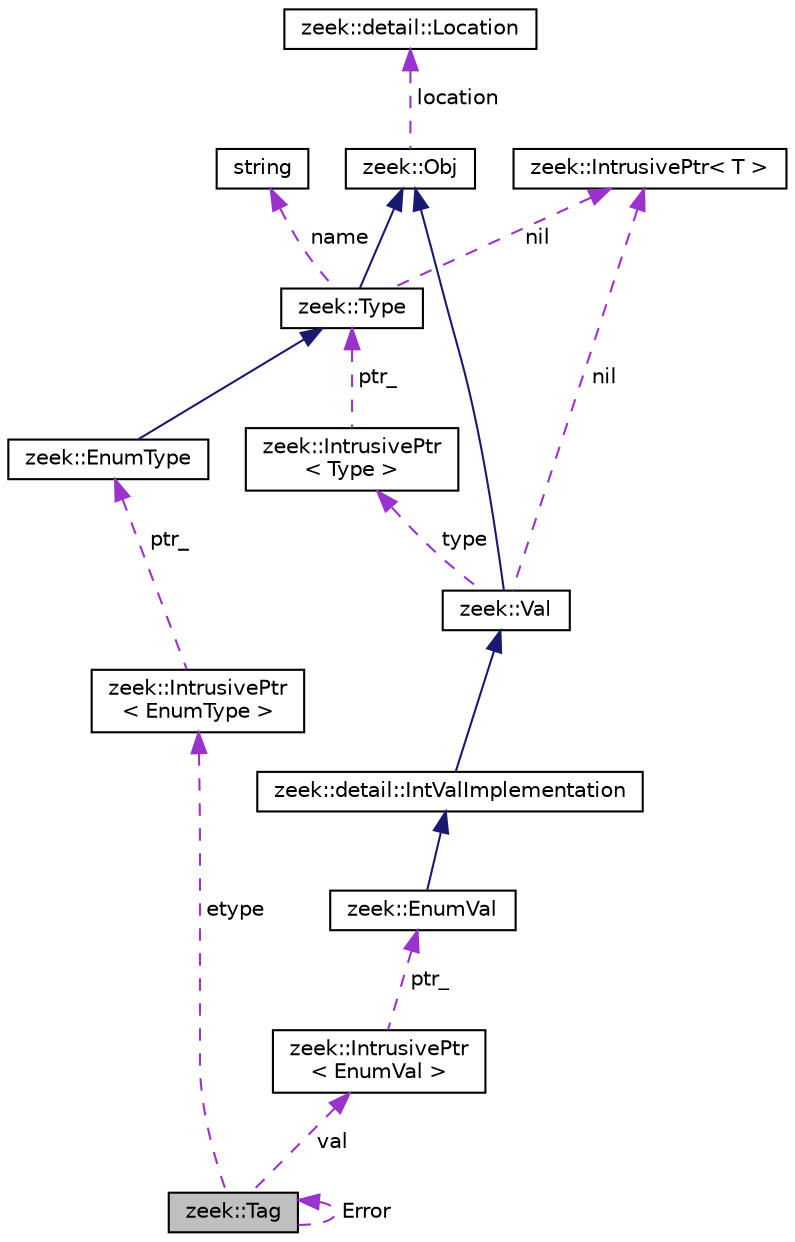 digraph "zeek::Tag"
{
 // LATEX_PDF_SIZE
  edge [fontname="Helvetica",fontsize="10",labelfontname="Helvetica",labelfontsize="10"];
  node [fontname="Helvetica",fontsize="10",shape=record];
  Node1 [label="zeek::Tag",height=0.2,width=0.4,color="black", fillcolor="grey75", style="filled", fontcolor="black",tooltip=" "];
  Node1 -> Node1 [dir="back",color="darkorchid3",fontsize="10",style="dashed",label=" Error" ,fontname="Helvetica"];
  Node2 -> Node1 [dir="back",color="darkorchid3",fontsize="10",style="dashed",label=" val" ,fontname="Helvetica"];
  Node2 [label="zeek::IntrusivePtr\l\< EnumVal \>",height=0.2,width=0.4,color="black", fillcolor="white", style="filled",URL="$d6/dba/classzeek_1_1IntrusivePtr.html",tooltip=" "];
  Node3 -> Node2 [dir="back",color="darkorchid3",fontsize="10",style="dashed",label=" ptr_" ,fontname="Helvetica"];
  Node3 [label="zeek::EnumVal",height=0.2,width=0.4,color="black", fillcolor="white", style="filled",URL="$dc/da0/classzeek_1_1EnumVal.html",tooltip=" "];
  Node4 -> Node3 [dir="back",color="midnightblue",fontsize="10",style="solid",fontname="Helvetica"];
  Node4 [label="zeek::detail::IntValImplementation",height=0.2,width=0.4,color="black", fillcolor="white", style="filled",URL="$db/d72/classzeek_1_1detail_1_1IntValImplementation.html",tooltip=" "];
  Node5 -> Node4 [dir="back",color="midnightblue",fontsize="10",style="solid",fontname="Helvetica"];
  Node5 [label="zeek::Val",height=0.2,width=0.4,color="black", fillcolor="white", style="filled",URL="$de/d49/classzeek_1_1Val.html",tooltip=" "];
  Node6 -> Node5 [dir="back",color="midnightblue",fontsize="10",style="solid",fontname="Helvetica"];
  Node6 [label="zeek::Obj",height=0.2,width=0.4,color="black", fillcolor="white", style="filled",URL="$dd/df1/classzeek_1_1Obj.html",tooltip=" "];
  Node7 -> Node6 [dir="back",color="darkorchid3",fontsize="10",style="dashed",label=" location" ,fontname="Helvetica"];
  Node7 [label="zeek::detail::Location",height=0.2,width=0.4,color="black", fillcolor="white", style="filled",URL="$d5/d1d/classzeek_1_1detail_1_1Location.html",tooltip=" "];
  Node8 -> Node5 [dir="back",color="darkorchid3",fontsize="10",style="dashed",label=" nil" ,fontname="Helvetica"];
  Node8 [label="zeek::IntrusivePtr\< T \>",height=0.2,width=0.4,color="black", fillcolor="white", style="filled",URL="$d6/dba/classzeek_1_1IntrusivePtr.html",tooltip=" "];
  Node9 -> Node5 [dir="back",color="darkorchid3",fontsize="10",style="dashed",label=" type" ,fontname="Helvetica"];
  Node9 [label="zeek::IntrusivePtr\l\< Type \>",height=0.2,width=0.4,color="black", fillcolor="white", style="filled",URL="$d6/dba/classzeek_1_1IntrusivePtr.html",tooltip=" "];
  Node10 -> Node9 [dir="back",color="darkorchid3",fontsize="10",style="dashed",label=" ptr_" ,fontname="Helvetica"];
  Node10 [label="zeek::Type",height=0.2,width=0.4,color="black", fillcolor="white", style="filled",URL="$d0/d4f/classzeek_1_1Type.html",tooltip=" "];
  Node6 -> Node10 [dir="back",color="midnightblue",fontsize="10",style="solid",fontname="Helvetica"];
  Node8 -> Node10 [dir="back",color="darkorchid3",fontsize="10",style="dashed",label=" nil" ,fontname="Helvetica"];
  Node11 -> Node10 [dir="back",color="darkorchid3",fontsize="10",style="dashed",label=" name" ,fontname="Helvetica"];
  Node11 [label="string",height=0.2,width=0.4,color="black", fillcolor="white", style="filled",tooltip=" "];
  Node12 -> Node1 [dir="back",color="darkorchid3",fontsize="10",style="dashed",label=" etype" ,fontname="Helvetica"];
  Node12 [label="zeek::IntrusivePtr\l\< EnumType \>",height=0.2,width=0.4,color="black", fillcolor="white", style="filled",URL="$d6/dba/classzeek_1_1IntrusivePtr.html",tooltip=" "];
  Node13 -> Node12 [dir="back",color="darkorchid3",fontsize="10",style="dashed",label=" ptr_" ,fontname="Helvetica"];
  Node13 [label="zeek::EnumType",height=0.2,width=0.4,color="black", fillcolor="white", style="filled",URL="$d4/d24/classzeek_1_1EnumType.html",tooltip=" "];
  Node10 -> Node13 [dir="back",color="midnightblue",fontsize="10",style="solid",fontname="Helvetica"];
}
